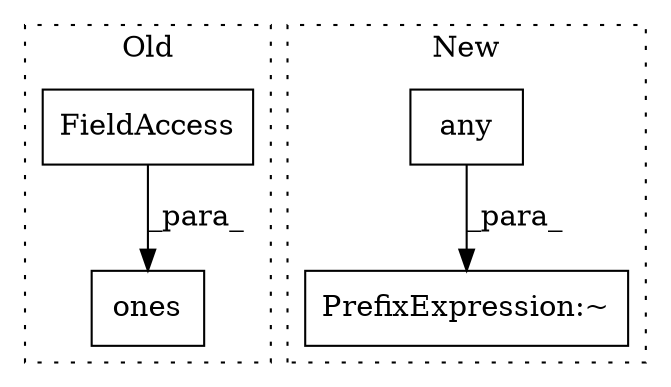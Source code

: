 digraph G {
subgraph cluster0 {
1 [label="ones" a="32" s="907,934" l="5,1" shape="box"];
3 [label="FieldAccess" a="22" s="912" l="18" shape="box"];
label = "Old";
style="dotted";
}
subgraph cluster1 {
2 [label="any" a="32" s="832,845" l="4,1" shape="box"];
4 [label="PrefixExpression:~" a="38" s="825" l="1" shape="box"];
label = "New";
style="dotted";
}
2 -> 4 [label="_para_"];
3 -> 1 [label="_para_"];
}